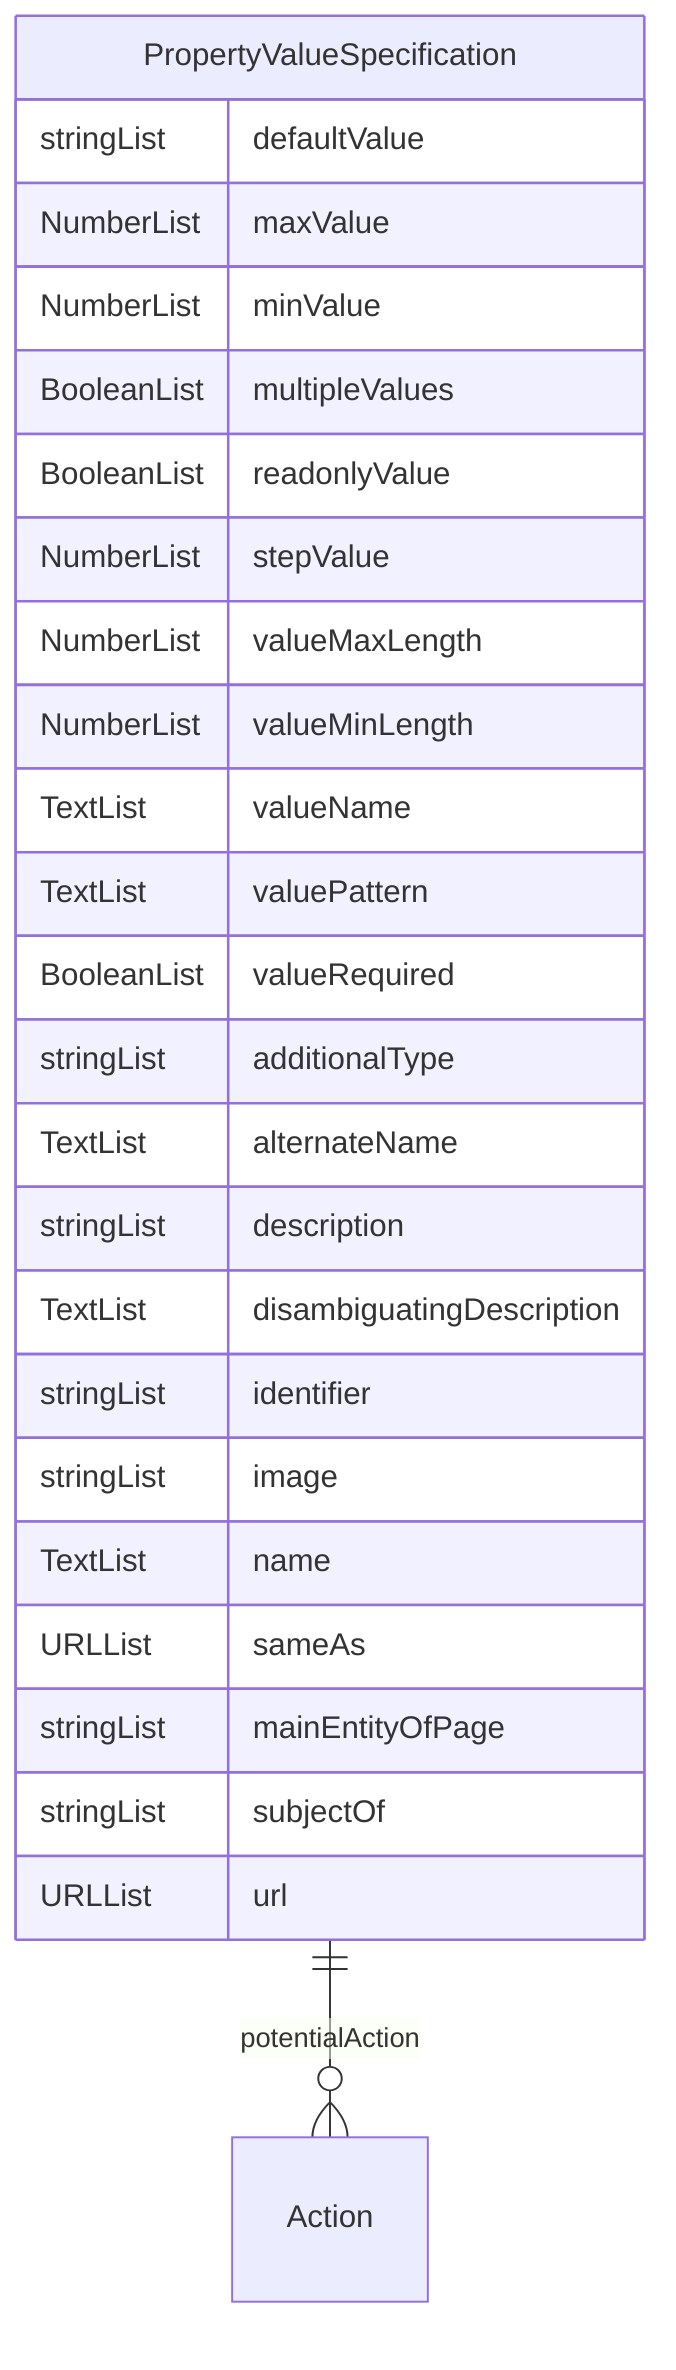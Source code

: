 erDiagram
PropertyValueSpecification {
    stringList defaultValue  
    NumberList maxValue  
    NumberList minValue  
    BooleanList multipleValues  
    BooleanList readonlyValue  
    NumberList stepValue  
    NumberList valueMaxLength  
    NumberList valueMinLength  
    TextList valueName  
    TextList valuePattern  
    BooleanList valueRequired  
    stringList additionalType  
    TextList alternateName  
    stringList description  
    TextList disambiguatingDescription  
    stringList identifier  
    stringList image  
    TextList name  
    URLList sameAs  
    stringList mainEntityOfPage  
    stringList subjectOf  
    URLList url  
}

PropertyValueSpecification ||--}o Action : "potentialAction"